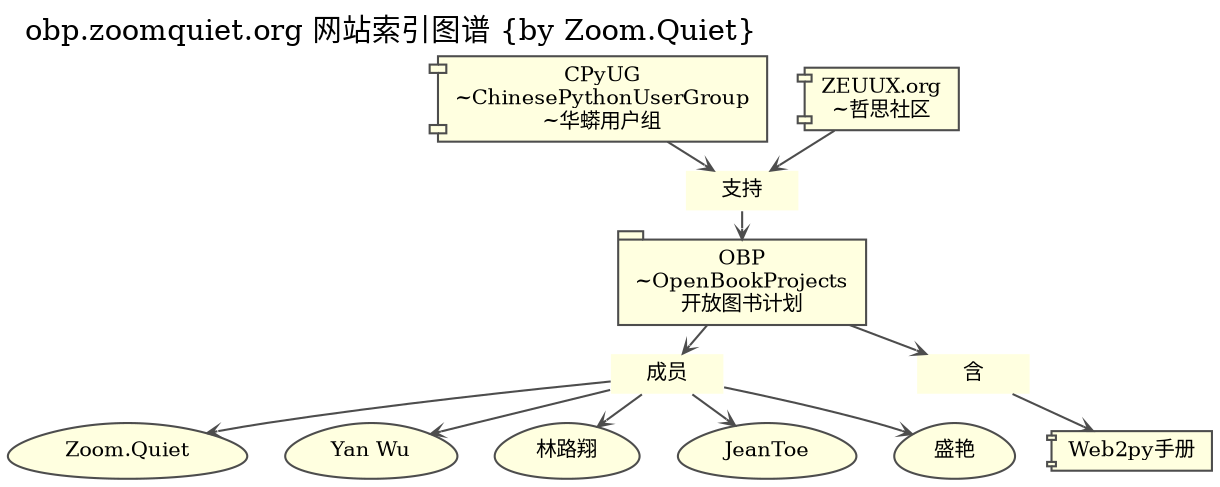 digraph mainmap {
/*图片生成命令:: need:: apt-get install graphviz-cairo
$ dot test.dot -Tpng -o test.png -Tcmapx -o test.map
        style=filled,
        fillcolor=lightyellow,
        fontname="VeraSansYuanTi-Regular.ttf",        
        WenQuanYi Zen Hei
        fontname="WenQuanYi Zen Hei",
        ratio=compress,fill size="12,9",
*/
    graph [label="obp.zoomquiet.org 网站索引图谱 {by Zoom.Quiet}",
        labeljust="l",labelloc="t",
        fontsize=14.0,
        center=0,
        ratio=compress,ranksep=0.2,
        rankdir=TB,
        ];
    node[fontsize=10,
        height=0.1,
        style=filled,fillcolor=lightyellow,
        color=gray30,
        shape=component,
        ];
    /*dir=both,shape=plaintext shape=folder*/
    edge [fontsize=9.0,
        fontcolor=gray25,
        color=gray30,
		arrowsize=0.5,arrowhead=vee,arrowtail=none,
        ];
    /*服务元素
    is      [label="是",URL="http://wiki.rdev.kingsoft.net/moin/KUP"];
    */
    CPUG     [label="CPyUG\n~ChinesePythonUserGroup\n~华蟒用户组",URL="http://wiki.woodpecker.org.cn/moin/CPUG"];
    ZEUUX    [label="ZEUUX.org\n~哲思社区",URL="http://www.zeuux.org"];
    support  [label="支持",shape=plaintext];
    OBP      [label="OBP\n~OpenBookProjects\n开放图书计划",shape=tab,URL="http://code.google.com/p/openbookproject/"];
    author   [label="成员",shape=plaintext];
        ZQ       [label="Zoom.Quiet",shape=egg,URL="http://zoomquiet.org"];
        WY       [label="Yan Wu",shape=egg,URL="http://code.google.com/p/openbookproject/wiki/YanWu"];
        LLX      [label="林路翔",shape=egg,URL="http://code.google.com/p/openbookproject/wiki/LinLuxiang"];
        JeanToe      [label="JeanToe",shape=egg,URL="http://code.google.com/p/openbookproject/wiki/JeanToe"];
        Liz      [label="盛艳",shape=egg,URL="http://code.google.com/u/shengyan1985/"];

    include  [label="含",shape=plaintext];
    w2pyzh   [label="Web2py手册",URL="/w2py_manual_zh"];
    /*服务关系*/
    ZEUUX->support;
        CPUG->support;
    support->OBP
    OBP->author->ZQ;
        author->WY;
        author->LLX;
        author->Liz;
        author->JeanToe;
    OBP->include;
        include->w2pyzh;
}




